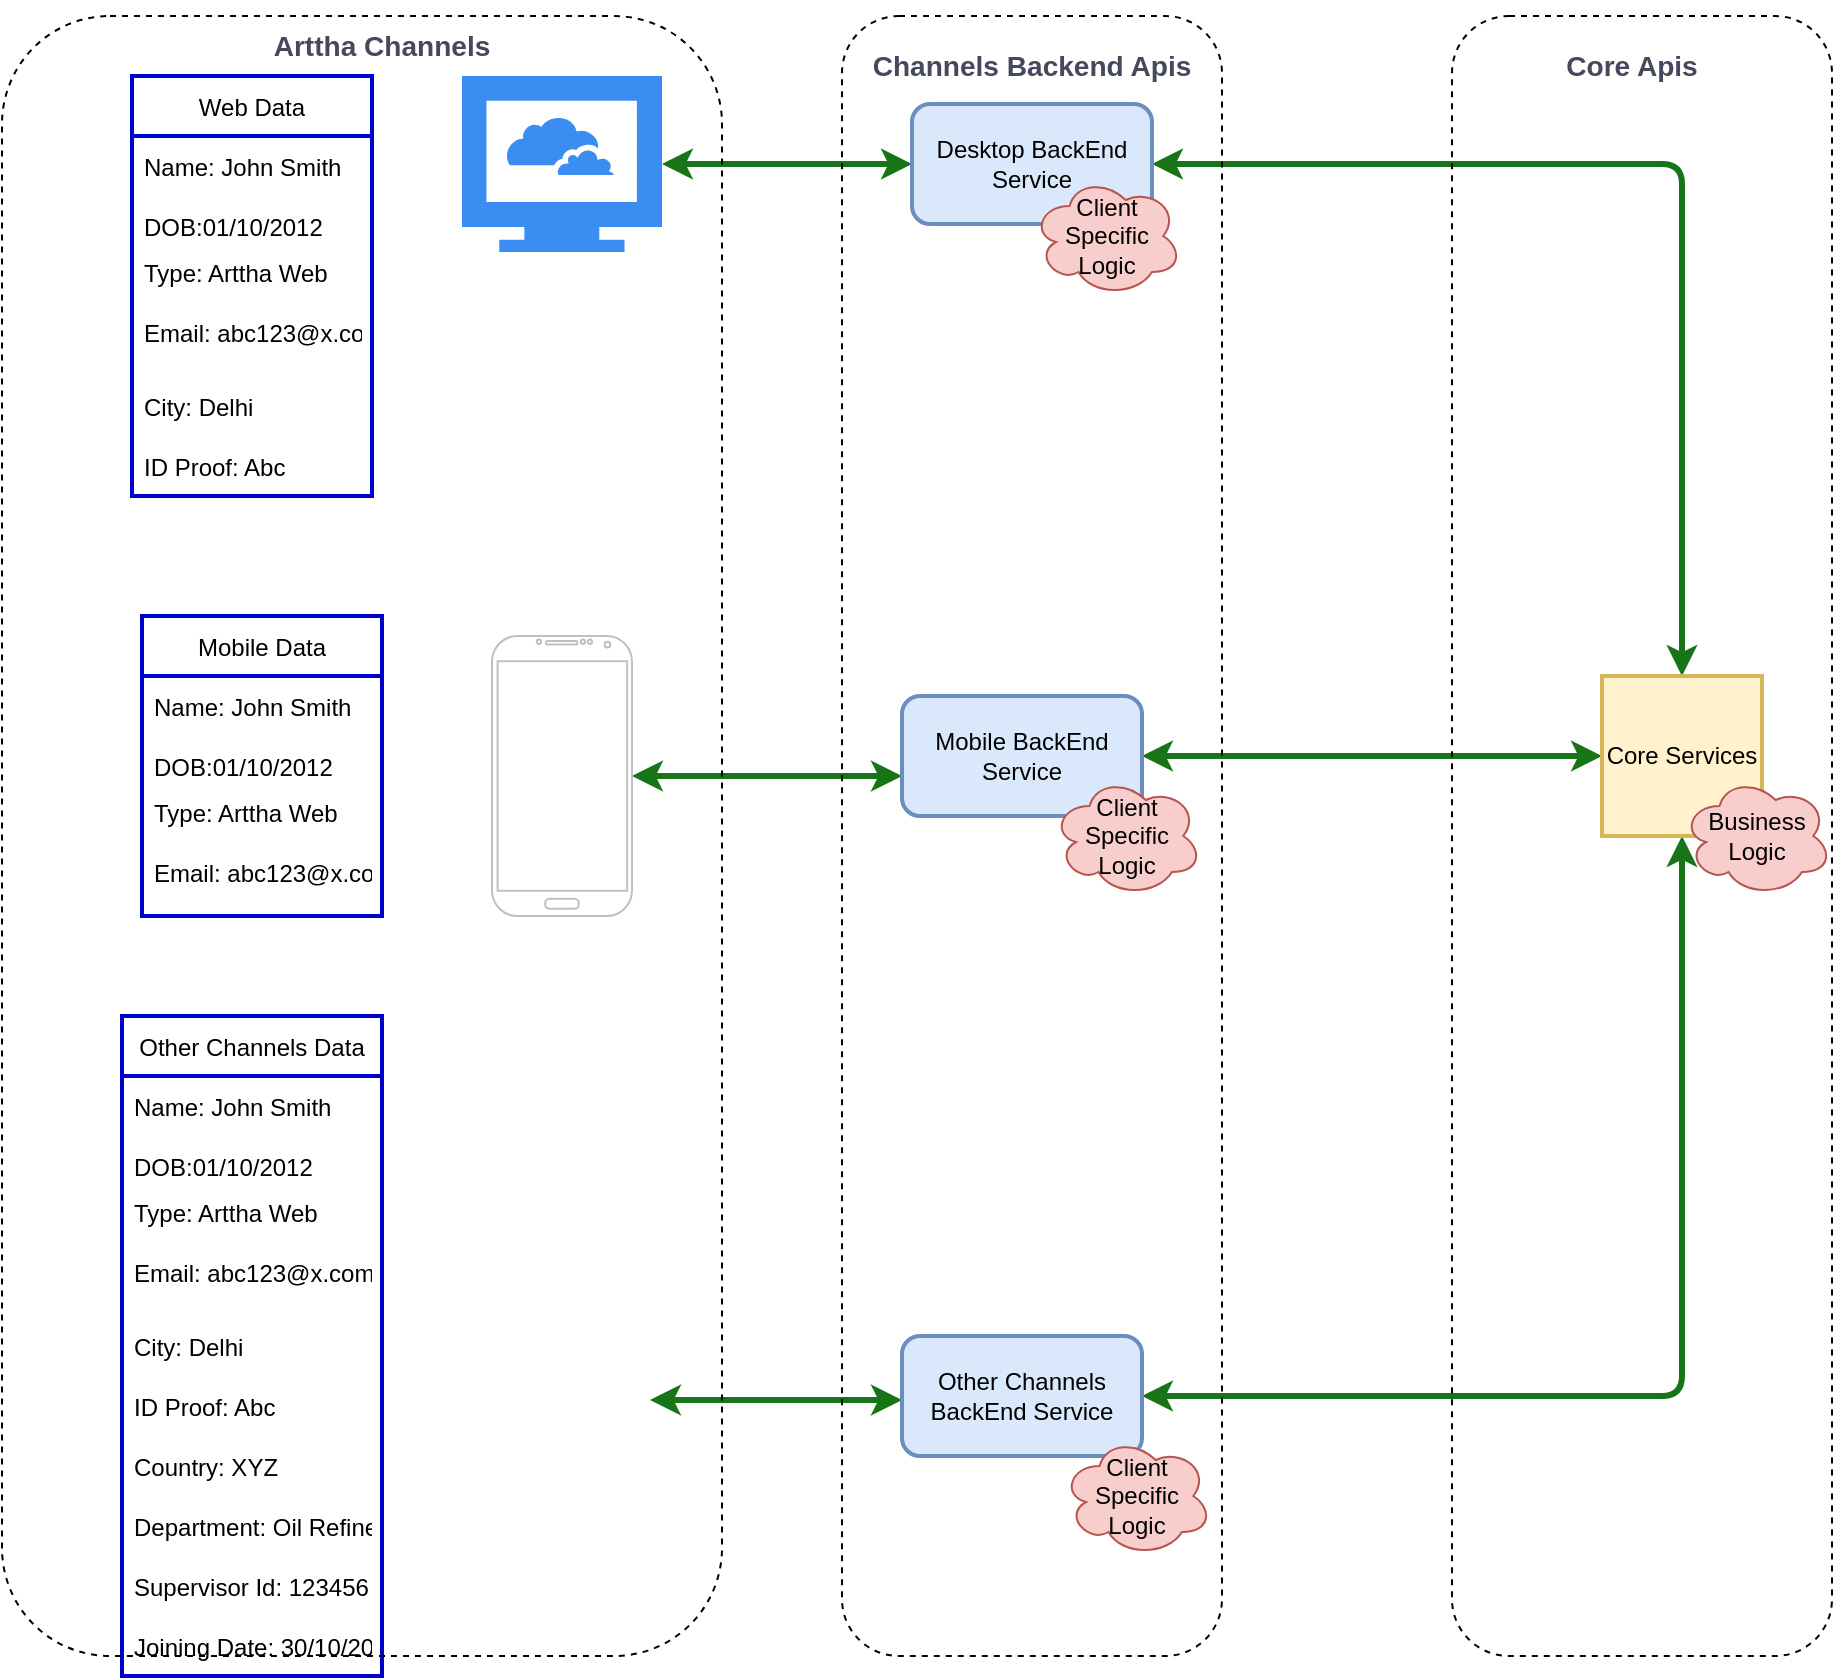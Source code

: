 <mxfile version="15.8.3" type="github">
  <diagram id="BUA0HRlFj0ho-YTa5-D7" name="Arttha-Channels-Design">
    <mxGraphModel dx="1973" dy="1616" grid="1" gridSize="10" guides="1" tooltips="1" connect="1" arrows="1" fold="1" page="1" pageScale="1" pageWidth="850" pageHeight="1100" math="0" shadow="0">
      <root>
        <mxCell id="0" />
        <mxCell id="1" parent="0" />
        <mxCell id="FlPfcCBMd3QxnSBNjy5M-12" style="edgeStyle=orthogonalEdgeStyle;orthogonalLoop=1;jettySize=auto;html=1;entryX=0;entryY=0.5;entryDx=0;entryDy=0;rounded=0;strokeWidth=3;strokeColor=#177517;startArrow=classic;startFill=1;" edge="1" parent="1" source="FlPfcCBMd3QxnSBNjy5M-1" target="FlPfcCBMd3QxnSBNjy5M-6">
          <mxGeometry relative="1" as="geometry" />
        </mxCell>
        <mxCell id="FlPfcCBMd3QxnSBNjy5M-1" value="" style="sketch=0;html=1;aspect=fixed;strokeColor=none;shadow=0;align=center;verticalAlign=top;fillColor=#3B8DF1;shape=mxgraph.gcp2.cloud_computer" vertex="1" parent="1">
          <mxGeometry x="140" y="30" width="100" height="88" as="geometry" />
        </mxCell>
        <mxCell id="FlPfcCBMd3QxnSBNjy5M-13" style="edgeStyle=orthogonalEdgeStyle;rounded=0;orthogonalLoop=1;jettySize=auto;html=1;strokeWidth=3;strokeColor=#177517;startArrow=classic;startFill=1;" edge="1" parent="1" source="FlPfcCBMd3QxnSBNjy5M-2">
          <mxGeometry relative="1" as="geometry">
            <mxPoint x="360" y="380" as="targetPoint" />
          </mxGeometry>
        </mxCell>
        <mxCell id="FlPfcCBMd3QxnSBNjy5M-2" value="" style="verticalLabelPosition=bottom;verticalAlign=top;html=1;shadow=0;dashed=0;strokeWidth=1;shape=mxgraph.android.phone2;strokeColor=#c0c0c0;" vertex="1" parent="1">
          <mxGeometry x="155" y="310" width="70" height="140" as="geometry" />
        </mxCell>
        <mxCell id="FlPfcCBMd3QxnSBNjy5M-22" style="edgeStyle=orthogonalEdgeStyle;rounded=0;orthogonalLoop=1;jettySize=auto;html=1;strokeColor=#177517;strokeWidth=3;startArrow=classic;startFill=1;" edge="1" parent="1" source="FlPfcCBMd3QxnSBNjy5M-4">
          <mxGeometry relative="1" as="geometry">
            <mxPoint x="360" y="692" as="targetPoint" />
          </mxGeometry>
        </mxCell>
        <mxCell id="FlPfcCBMd3QxnSBNjy5M-4" value="" style="shape=image;html=1;verticalAlign=top;verticalLabelPosition=bottom;labelBackgroundColor=#ffffff;imageAspect=0;aspect=fixed;image=https://cdn4.iconfinder.com/data/icons/OxeSet/Cycle.png" vertex="1" parent="1">
          <mxGeometry x="170" y="660" width="64" height="64" as="geometry" />
        </mxCell>
        <mxCell id="FlPfcCBMd3QxnSBNjy5M-11" style="edgeStyle=orthogonalEdgeStyle;rounded=1;orthogonalLoop=1;jettySize=auto;html=1;entryX=0;entryY=0.5;entryDx=0;entryDy=0;strokeColor=#177517;strokeWidth=3;startArrow=classic;startFill=1;" edge="1" parent="1" source="FlPfcCBMd3QxnSBNjy5M-5" target="FlPfcCBMd3QxnSBNjy5M-8">
          <mxGeometry relative="1" as="geometry" />
        </mxCell>
        <mxCell id="FlPfcCBMd3QxnSBNjy5M-5" value="&lt;span&gt;Mobile BackEnd Service&lt;/span&gt;" style="rounded=1;whiteSpace=wrap;html=1;fillColor=#dae8fc;strokeColor=#6c8ebf;strokeWidth=2;" vertex="1" parent="1">
          <mxGeometry x="360" y="340" width="120" height="60" as="geometry" />
        </mxCell>
        <mxCell id="FlPfcCBMd3QxnSBNjy5M-9" style="edgeStyle=orthogonalEdgeStyle;rounded=1;orthogonalLoop=1;jettySize=auto;html=1;strokeWidth=3;strokeColor=#177517;sourcePerimeterSpacing=0;startArrow=classic;startFill=1;" edge="1" parent="1" source="FlPfcCBMd3QxnSBNjy5M-6" target="FlPfcCBMd3QxnSBNjy5M-8">
          <mxGeometry relative="1" as="geometry" />
        </mxCell>
        <mxCell id="FlPfcCBMd3QxnSBNjy5M-6" value="Desktop BackEnd Service" style="rounded=1;whiteSpace=wrap;html=1;fillColor=#dae8fc;strokeColor=#6c8ebf;strokeWidth=2;" vertex="1" parent="1">
          <mxGeometry x="365" y="44" width="120" height="60" as="geometry" />
        </mxCell>
        <mxCell id="FlPfcCBMd3QxnSBNjy5M-10" style="edgeStyle=orthogonalEdgeStyle;rounded=1;orthogonalLoop=1;jettySize=auto;html=1;entryX=0.5;entryY=1;entryDx=0;entryDy=0;strokeColor=#177517;strokeWidth=3;startArrow=classic;startFill=1;" edge="1" parent="1" source="FlPfcCBMd3QxnSBNjy5M-7" target="FlPfcCBMd3QxnSBNjy5M-8">
          <mxGeometry relative="1" as="geometry">
            <mxPoint x="750" y="530" as="targetPoint" />
          </mxGeometry>
        </mxCell>
        <mxCell id="FlPfcCBMd3QxnSBNjy5M-7" value="&lt;span&gt;Other Channels BackEnd Service&lt;/span&gt;" style="rounded=1;whiteSpace=wrap;html=1;fillColor=#dae8fc;strokeColor=#6c8ebf;strokeWidth=2;" vertex="1" parent="1">
          <mxGeometry x="360" y="660" width="120" height="60" as="geometry" />
        </mxCell>
        <mxCell id="FlPfcCBMd3QxnSBNjy5M-8" value="Core Services" style="whiteSpace=wrap;html=1;aspect=fixed;fillColor=#fff2cc;strokeColor=#d6b656;strokeWidth=2;" vertex="1" parent="1">
          <mxGeometry x="710" y="330" width="80" height="80" as="geometry" />
        </mxCell>
        <mxCell id="FlPfcCBMd3QxnSBNjy5M-17" value="Client Specific Logic" style="ellipse;shape=cloud;whiteSpace=wrap;html=1;fillColor=#f8cecc;strokeColor=#b85450;" vertex="1" parent="1">
          <mxGeometry x="425" y="80" width="75" height="60" as="geometry" />
        </mxCell>
        <mxCell id="FlPfcCBMd3QxnSBNjy5M-18" value="&lt;span&gt;Client Specific Logic&lt;/span&gt;" style="ellipse;shape=cloud;whiteSpace=wrap;html=1;fillColor=#f8cecc;strokeColor=#b85450;" vertex="1" parent="1">
          <mxGeometry x="435" y="380" width="75" height="60" as="geometry" />
        </mxCell>
        <mxCell id="FlPfcCBMd3QxnSBNjy5M-19" value="&lt;span&gt;Client Specific Logic&lt;/span&gt;" style="ellipse;shape=cloud;whiteSpace=wrap;html=1;fillColor=#f8cecc;strokeColor=#b85450;" vertex="1" parent="1">
          <mxGeometry x="440" y="710" width="75" height="60" as="geometry" />
        </mxCell>
        <mxCell id="FlPfcCBMd3QxnSBNjy5M-20" value="&lt;span&gt;Business Logic&lt;/span&gt;" style="ellipse;shape=cloud;whiteSpace=wrap;html=1;fillColor=#f8cecc;strokeColor=#b85450;" vertex="1" parent="1">
          <mxGeometry x="750" y="380" width="75" height="60" as="geometry" />
        </mxCell>
        <mxCell id="FlPfcCBMd3QxnSBNjy5M-32" value="Web Data" style="swimlane;fontStyle=0;childLayout=stackLayout;horizontal=1;startSize=30;horizontalStack=0;resizeParent=1;resizeParentMax=0;resizeLast=0;collapsible=1;marginBottom=0;strokeWidth=2;strokeColor=#0000CC;" vertex="1" parent="1">
          <mxGeometry x="-25" y="30" width="120" height="210" as="geometry">
            <mxRectangle x="210" y="470" width="50" height="30" as="alternateBounds" />
          </mxGeometry>
        </mxCell>
        <mxCell id="FlPfcCBMd3QxnSBNjy5M-33" value="Name: John Smith" style="text;strokeColor=none;fillColor=none;align=left;verticalAlign=middle;spacingLeft=4;spacingRight=4;overflow=hidden;points=[[0,0.5],[1,0.5]];portConstraint=eastwest;rotatable=0;" vertex="1" parent="FlPfcCBMd3QxnSBNjy5M-32">
          <mxGeometry y="30" width="120" height="30" as="geometry" />
        </mxCell>
        <mxCell id="FlPfcCBMd3QxnSBNjy5M-34" value="DOB:01/10/2012" style="text;strokeColor=none;fillColor=none;align=left;verticalAlign=middle;spacingLeft=4;spacingRight=4;overflow=hidden;points=[[0,0.5],[1,0.5]];portConstraint=eastwest;rotatable=0;" vertex="1" parent="FlPfcCBMd3QxnSBNjy5M-32">
          <mxGeometry y="60" width="120" height="30" as="geometry" />
        </mxCell>
        <mxCell id="FlPfcCBMd3QxnSBNjy5M-35" value="Type: Arttha Web&#xa;" style="text;strokeColor=none;fillColor=none;align=left;verticalAlign=middle;spacingLeft=4;spacingRight=4;overflow=hidden;points=[[0,0.5],[1,0.5]];portConstraint=eastwest;rotatable=0;" vertex="1" parent="FlPfcCBMd3QxnSBNjy5M-32">
          <mxGeometry y="90" width="120" height="30" as="geometry" />
        </mxCell>
        <mxCell id="FlPfcCBMd3QxnSBNjy5M-37" value="Email: abc123@x.com&#xa;" style="text;strokeColor=none;fillColor=none;align=left;verticalAlign=middle;spacingLeft=4;spacingRight=4;overflow=hidden;points=[[0,0.5],[1,0.5]];portConstraint=eastwest;rotatable=0;" vertex="1" parent="FlPfcCBMd3QxnSBNjy5M-32">
          <mxGeometry y="120" width="120" height="30" as="geometry" />
        </mxCell>
        <mxCell id="FlPfcCBMd3QxnSBNjy5M-38" value="City: Delhi" style="text;strokeColor=none;fillColor=none;align=left;verticalAlign=middle;spacingLeft=4;spacingRight=4;overflow=hidden;points=[[0,0.5],[1,0.5]];portConstraint=eastwest;rotatable=0;" vertex="1" parent="FlPfcCBMd3QxnSBNjy5M-32">
          <mxGeometry y="150" width="120" height="30" as="geometry" />
        </mxCell>
        <mxCell id="FlPfcCBMd3QxnSBNjy5M-39" value="ID Proof: Abc" style="text;strokeColor=none;fillColor=none;align=left;verticalAlign=middle;spacingLeft=4;spacingRight=4;overflow=hidden;points=[[0,0.5],[1,0.5]];portConstraint=eastwest;rotatable=0;" vertex="1" parent="FlPfcCBMd3QxnSBNjy5M-32">
          <mxGeometry y="180" width="120" height="30" as="geometry" />
        </mxCell>
        <mxCell id="FlPfcCBMd3QxnSBNjy5M-40" value="Mobile Data" style="swimlane;fontStyle=0;childLayout=stackLayout;horizontal=1;startSize=30;horizontalStack=0;resizeParent=1;resizeParentMax=0;resizeLast=0;collapsible=1;marginBottom=0;strokeWidth=2;strokeColor=#0000CC;" vertex="1" parent="1">
          <mxGeometry x="-20" y="300" width="120" height="150" as="geometry">
            <mxRectangle x="210" y="470" width="50" height="30" as="alternateBounds" />
          </mxGeometry>
        </mxCell>
        <mxCell id="FlPfcCBMd3QxnSBNjy5M-41" value="Name: John Smith" style="text;strokeColor=none;fillColor=none;align=left;verticalAlign=middle;spacingLeft=4;spacingRight=4;overflow=hidden;points=[[0,0.5],[1,0.5]];portConstraint=eastwest;rotatable=0;" vertex="1" parent="FlPfcCBMd3QxnSBNjy5M-40">
          <mxGeometry y="30" width="120" height="30" as="geometry" />
        </mxCell>
        <mxCell id="FlPfcCBMd3QxnSBNjy5M-42" value="DOB:01/10/2012" style="text;strokeColor=none;fillColor=none;align=left;verticalAlign=middle;spacingLeft=4;spacingRight=4;overflow=hidden;points=[[0,0.5],[1,0.5]];portConstraint=eastwest;rotatable=0;" vertex="1" parent="FlPfcCBMd3QxnSBNjy5M-40">
          <mxGeometry y="60" width="120" height="30" as="geometry" />
        </mxCell>
        <mxCell id="FlPfcCBMd3QxnSBNjy5M-43" value="Type: Arttha Web&#xa;" style="text;strokeColor=none;fillColor=none;align=left;verticalAlign=middle;spacingLeft=4;spacingRight=4;overflow=hidden;points=[[0,0.5],[1,0.5]];portConstraint=eastwest;rotatable=0;" vertex="1" parent="FlPfcCBMd3QxnSBNjy5M-40">
          <mxGeometry y="90" width="120" height="30" as="geometry" />
        </mxCell>
        <mxCell id="FlPfcCBMd3QxnSBNjy5M-44" value="Email: abc123@x.com&#xa;" style="text;strokeColor=none;fillColor=none;align=left;verticalAlign=middle;spacingLeft=4;spacingRight=4;overflow=hidden;points=[[0,0.5],[1,0.5]];portConstraint=eastwest;rotatable=0;" vertex="1" parent="FlPfcCBMd3QxnSBNjy5M-40">
          <mxGeometry y="120" width="120" height="30" as="geometry" />
        </mxCell>
        <mxCell id="FlPfcCBMd3QxnSBNjy5M-47" value="Other Channels Data" style="swimlane;fontStyle=0;childLayout=stackLayout;horizontal=1;startSize=30;horizontalStack=0;resizeParent=1;resizeParentMax=0;resizeLast=0;collapsible=1;marginBottom=0;strokeWidth=2;strokeColor=#0000CC;" vertex="1" parent="1">
          <mxGeometry x="-30" y="500" width="130" height="330" as="geometry">
            <mxRectangle x="210" y="470" width="50" height="30" as="alternateBounds" />
          </mxGeometry>
        </mxCell>
        <mxCell id="FlPfcCBMd3QxnSBNjy5M-48" value="Name: John Smith" style="text;strokeColor=none;fillColor=none;align=left;verticalAlign=middle;spacingLeft=4;spacingRight=4;overflow=hidden;points=[[0,0.5],[1,0.5]];portConstraint=eastwest;rotatable=0;" vertex="1" parent="FlPfcCBMd3QxnSBNjy5M-47">
          <mxGeometry y="30" width="130" height="30" as="geometry" />
        </mxCell>
        <mxCell id="FlPfcCBMd3QxnSBNjy5M-49" value="DOB:01/10/2012" style="text;strokeColor=none;fillColor=none;align=left;verticalAlign=middle;spacingLeft=4;spacingRight=4;overflow=hidden;points=[[0,0.5],[1,0.5]];portConstraint=eastwest;rotatable=0;" vertex="1" parent="FlPfcCBMd3QxnSBNjy5M-47">
          <mxGeometry y="60" width="130" height="30" as="geometry" />
        </mxCell>
        <mxCell id="FlPfcCBMd3QxnSBNjy5M-50" value="Type: Arttha Web&#xa;" style="text;strokeColor=none;fillColor=none;align=left;verticalAlign=middle;spacingLeft=4;spacingRight=4;overflow=hidden;points=[[0,0.5],[1,0.5]];portConstraint=eastwest;rotatable=0;" vertex="1" parent="FlPfcCBMd3QxnSBNjy5M-47">
          <mxGeometry y="90" width="130" height="30" as="geometry" />
        </mxCell>
        <mxCell id="FlPfcCBMd3QxnSBNjy5M-51" value="Email: abc123@x.com&#xa;" style="text;strokeColor=none;fillColor=none;align=left;verticalAlign=middle;spacingLeft=4;spacingRight=4;overflow=hidden;points=[[0,0.5],[1,0.5]];portConstraint=eastwest;rotatable=0;" vertex="1" parent="FlPfcCBMd3QxnSBNjy5M-47">
          <mxGeometry y="120" width="130" height="30" as="geometry" />
        </mxCell>
        <mxCell id="FlPfcCBMd3QxnSBNjy5M-52" value="City: Delhi" style="text;strokeColor=none;fillColor=none;align=left;verticalAlign=middle;spacingLeft=4;spacingRight=4;overflow=hidden;points=[[0,0.5],[1,0.5]];portConstraint=eastwest;rotatable=0;" vertex="1" parent="FlPfcCBMd3QxnSBNjy5M-47">
          <mxGeometry y="150" width="130" height="30" as="geometry" />
        </mxCell>
        <mxCell id="FlPfcCBMd3QxnSBNjy5M-53" value="ID Proof: Abc" style="text;strokeColor=none;fillColor=none;align=left;verticalAlign=middle;spacingLeft=4;spacingRight=4;overflow=hidden;points=[[0,0.5],[1,0.5]];portConstraint=eastwest;rotatable=0;" vertex="1" parent="FlPfcCBMd3QxnSBNjy5M-47">
          <mxGeometry y="180" width="130" height="30" as="geometry" />
        </mxCell>
        <mxCell id="FlPfcCBMd3QxnSBNjy5M-54" value="Country: XYZ" style="text;strokeColor=none;fillColor=none;align=left;verticalAlign=middle;spacingLeft=4;spacingRight=4;overflow=hidden;points=[[0,0.5],[1,0.5]];portConstraint=eastwest;rotatable=0;" vertex="1" parent="FlPfcCBMd3QxnSBNjy5M-47">
          <mxGeometry y="210" width="130" height="30" as="geometry" />
        </mxCell>
        <mxCell id="FlPfcCBMd3QxnSBNjy5M-55" value="Department: Oil Refinery" style="text;strokeColor=none;fillColor=none;align=left;verticalAlign=middle;spacingLeft=4;spacingRight=4;overflow=hidden;points=[[0,0.5],[1,0.5]];portConstraint=eastwest;rotatable=0;" vertex="1" parent="FlPfcCBMd3QxnSBNjy5M-47">
          <mxGeometry y="240" width="130" height="30" as="geometry" />
        </mxCell>
        <mxCell id="FlPfcCBMd3QxnSBNjy5M-56" value="Supervisor Id: 123456" style="text;strokeColor=none;fillColor=none;align=left;verticalAlign=middle;spacingLeft=4;spacingRight=4;overflow=hidden;points=[[0,0.5],[1,0.5]];portConstraint=eastwest;rotatable=0;" vertex="1" parent="FlPfcCBMd3QxnSBNjy5M-47">
          <mxGeometry y="270" width="130" height="30" as="geometry" />
        </mxCell>
        <mxCell id="FlPfcCBMd3QxnSBNjy5M-57" value="Joining Date: 30/10/2020" style="text;strokeColor=none;fillColor=none;align=left;verticalAlign=middle;spacingLeft=4;spacingRight=4;overflow=hidden;points=[[0,0.5],[1,0.5]];portConstraint=eastwest;rotatable=0;" vertex="1" parent="FlPfcCBMd3QxnSBNjy5M-47">
          <mxGeometry y="300" width="130" height="30" as="geometry" />
        </mxCell>
        <mxCell id="FlPfcCBMd3QxnSBNjy5M-61" value="&lt;h3&gt;&lt;b&gt;Arttha Channels&lt;/b&gt;&lt;/h3&gt;" style="text;html=1;strokeColor=none;fillColor=none;align=center;verticalAlign=middle;whiteSpace=wrap;rounded=0;dashed=1;sketch=0;fontColor=#46495D;" vertex="1" parent="1">
          <mxGeometry x="20" width="160" height="30" as="geometry" />
        </mxCell>
        <mxCell id="FlPfcCBMd3QxnSBNjy5M-64" value="" style="rounded=1;whiteSpace=wrap;html=1;dashed=1;sketch=0;fontColor=#46495D;strokeColor=default;strokeWidth=1;fillColor=none;" vertex="1" parent="1">
          <mxGeometry x="-90" width="360" height="820" as="geometry" />
        </mxCell>
        <mxCell id="FlPfcCBMd3QxnSBNjy5M-66" value="" style="rounded=1;whiteSpace=wrap;html=1;dashed=1;sketch=0;fontColor=#46495D;strokeColor=default;strokeWidth=1;fillColor=none;" vertex="1" parent="1">
          <mxGeometry x="330" width="190" height="820" as="geometry" />
        </mxCell>
        <mxCell id="FlPfcCBMd3QxnSBNjy5M-67" value="&lt;h3&gt;Channels Backend Apis&lt;/h3&gt;" style="text;html=1;strokeColor=none;fillColor=none;align=center;verticalAlign=middle;whiteSpace=wrap;rounded=0;dashed=1;sketch=0;fontColor=#46495D;" vertex="1" parent="1">
          <mxGeometry x="330" y="10" width="190" height="30" as="geometry" />
        </mxCell>
        <mxCell id="FlPfcCBMd3QxnSBNjy5M-68" value="" style="rounded=1;whiteSpace=wrap;html=1;dashed=1;sketch=0;fontColor=#46495D;strokeColor=default;strokeWidth=1;fillColor=none;" vertex="1" parent="1">
          <mxGeometry x="635" width="190" height="820" as="geometry" />
        </mxCell>
        <mxCell id="FlPfcCBMd3QxnSBNjy5M-69" value="&lt;h3&gt;Core Apis&lt;/h3&gt;" style="text;html=1;strokeColor=none;fillColor=none;align=center;verticalAlign=middle;whiteSpace=wrap;rounded=0;dashed=1;sketch=0;fontColor=#46495D;" vertex="1" parent="1">
          <mxGeometry x="680" y="10" width="90" height="30" as="geometry" />
        </mxCell>
      </root>
    </mxGraphModel>
  </diagram>
</mxfile>
